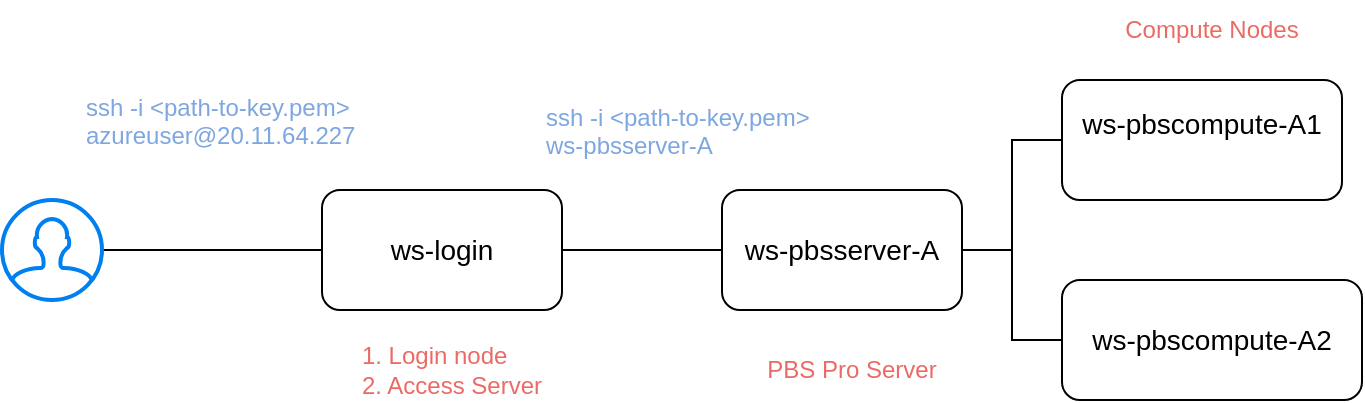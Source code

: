 <mxfile version="26.0.12">
  <diagram name="Page-1" id="IAcq77kOVNIxBMq3WC1e">
    <mxGraphModel dx="1026" dy="574" grid="1" gridSize="10" guides="1" tooltips="1" connect="1" arrows="1" fold="1" page="1" pageScale="1" pageWidth="850" pageHeight="1100" math="0" shadow="0">
      <root>
        <mxCell id="0" />
        <mxCell id="1" parent="0" />
        <mxCell id="vvEPGqPCj7L-ZOLlqvaD-5" style="edgeStyle=orthogonalEdgeStyle;rounded=0;orthogonalLoop=1;jettySize=auto;html=1;entryX=0;entryY=0.5;entryDx=0;entryDy=0;endArrow=none;startFill=0;" edge="1" parent="1" source="vvEPGqPCj7L-ZOLlqvaD-1" target="vvEPGqPCj7L-ZOLlqvaD-3">
          <mxGeometry relative="1" as="geometry" />
        </mxCell>
        <mxCell id="vvEPGqPCj7L-ZOLlqvaD-1" value="" style="html=1;verticalLabelPosition=bottom;align=center;labelBackgroundColor=#ffffff;verticalAlign=top;strokeWidth=2;strokeColor=#0080F0;shadow=0;dashed=0;shape=mxgraph.ios7.icons.user;" vertex="1" parent="1">
          <mxGeometry x="70" y="190" width="50" height="50" as="geometry" />
        </mxCell>
        <mxCell id="vvEPGqPCj7L-ZOLlqvaD-7" value="" style="edgeStyle=orthogonalEdgeStyle;rounded=0;orthogonalLoop=1;jettySize=auto;html=1;endArrow=none;startFill=0;" edge="1" parent="1" source="vvEPGqPCj7L-ZOLlqvaD-3" target="vvEPGqPCj7L-ZOLlqvaD-6">
          <mxGeometry relative="1" as="geometry" />
        </mxCell>
        <mxCell id="vvEPGqPCj7L-ZOLlqvaD-3" value="ws-login" style="rounded=1;whiteSpace=wrap;html=1;fontSize=14;" vertex="1" parent="1">
          <mxGeometry x="230" y="185" width="120" height="60" as="geometry" />
        </mxCell>
        <mxCell id="vvEPGqPCj7L-ZOLlqvaD-4" value="ssh -i &amp;lt;path-to-key.pem&amp;gt; azureuser@20.11.64.227" style="text;html=1;whiteSpace=wrap;overflow=hidden;rounded=0;fontColor=#7EA6E0;" vertex="1" parent="1">
          <mxGeometry x="110" y="130" width="150" height="50" as="geometry" />
        </mxCell>
        <mxCell id="vvEPGqPCj7L-ZOLlqvaD-12" style="edgeStyle=orthogonalEdgeStyle;rounded=0;orthogonalLoop=1;jettySize=auto;html=1;entryX=0;entryY=0.5;entryDx=0;entryDy=0;endArrow=none;startFill=0;" edge="1" parent="1" source="vvEPGqPCj7L-ZOLlqvaD-6" target="vvEPGqPCj7L-ZOLlqvaD-11">
          <mxGeometry relative="1" as="geometry" />
        </mxCell>
        <mxCell id="vvEPGqPCj7L-ZOLlqvaD-17" style="edgeStyle=orthogonalEdgeStyle;rounded=0;orthogonalLoop=1;jettySize=auto;html=1;exitX=1;exitY=0.5;exitDx=0;exitDy=0;entryX=0;entryY=0.5;entryDx=0;entryDy=0;endArrow=none;startFill=0;" edge="1" parent="1" source="vvEPGqPCj7L-ZOLlqvaD-6" target="vvEPGqPCj7L-ZOLlqvaD-8">
          <mxGeometry relative="1" as="geometry" />
        </mxCell>
        <mxCell id="vvEPGqPCj7L-ZOLlqvaD-6" value="ws-pbsserver-A" style="rounded=1;whiteSpace=wrap;html=1;fontSize=14;" vertex="1" parent="1">
          <mxGeometry x="430" y="185" width="120" height="60" as="geometry" />
        </mxCell>
        <mxCell id="vvEPGqPCj7L-ZOLlqvaD-8" value="&lt;div&gt;ws-pbscompute-A1&lt;/div&gt;&lt;div&gt;&lt;br&gt;&lt;/div&gt;" style="whiteSpace=wrap;html=1;fontSize=14;rounded=1;" vertex="1" parent="1">
          <mxGeometry x="600" y="130" width="140" height="60" as="geometry" />
        </mxCell>
        <mxCell id="vvEPGqPCj7L-ZOLlqvaD-11" value="ws-pbscompute-A2" style="whiteSpace=wrap;html=1;fontSize=14;rounded=1;" vertex="1" parent="1">
          <mxGeometry x="600" y="230" width="150" height="60" as="geometry" />
        </mxCell>
        <mxCell id="vvEPGqPCj7L-ZOLlqvaD-13" value="ssh -i &amp;lt;path-to-key.pem&amp;gt; ws-pbsserver-A" style="text;html=1;whiteSpace=wrap;overflow=hidden;rounded=0;align=left;fontColor=#7EA6E0;" vertex="1" parent="1">
          <mxGeometry x="340" y="135" width="150" height="50" as="geometry" />
        </mxCell>
        <mxCell id="vvEPGqPCj7L-ZOLlqvaD-14" value="&lt;div align=&quot;left&quot;&gt;1. Login node&lt;br&gt;&lt;/div&gt;&lt;div align=&quot;left&quot;&gt;2. Access Server&lt;/div&gt;" style="text;html=1;align=center;verticalAlign=middle;whiteSpace=wrap;rounded=0;fontColor=#EA6B66;" vertex="1" parent="1">
          <mxGeometry x="240" y="260" width="110" height="30" as="geometry" />
        </mxCell>
        <mxCell id="vvEPGqPCj7L-ZOLlqvaD-15" value="PBS Pro Server" style="text;html=1;align=center;verticalAlign=middle;whiteSpace=wrap;rounded=0;fontColor=#EA6B66;" vertex="1" parent="1">
          <mxGeometry x="440" y="260" width="110" height="30" as="geometry" />
        </mxCell>
        <mxCell id="vvEPGqPCj7L-ZOLlqvaD-16" value="Compute Nodes" style="text;html=1;align=center;verticalAlign=middle;whiteSpace=wrap;rounded=0;fontColor=#EA6B66;" vertex="1" parent="1">
          <mxGeometry x="620" y="90" width="110" height="30" as="geometry" />
        </mxCell>
      </root>
    </mxGraphModel>
  </diagram>
</mxfile>
